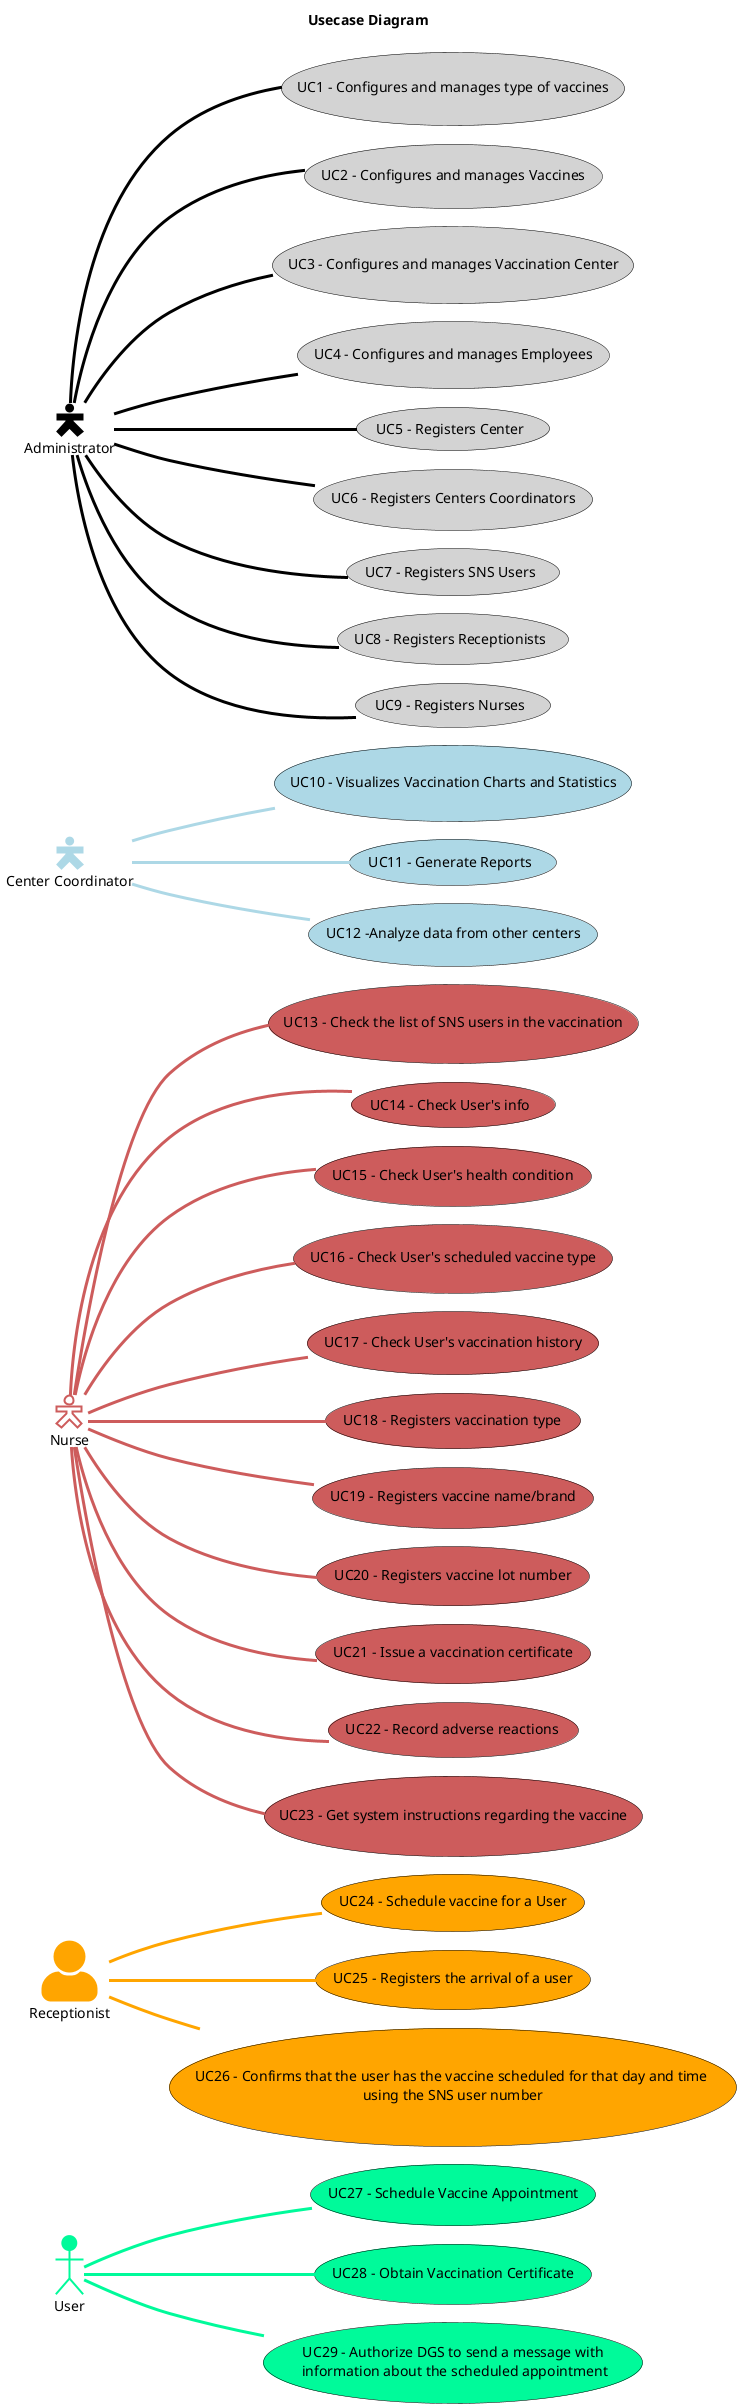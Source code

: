 @startuml
'https://plantuml.com/use-case-diagram
!pragma layout smetana

left to right direction
title Usecase Diagram
skinparam titleBorderRoundCorner 20
skinparam titleBorderThickness 2
skinparam arrowThickness 3

'**********User*************
Usecase UC27 as "UC27 - Schedule Vaccine Appointment" #mediumSpringGreen;line:black
Usecase UC28 as "UC28 - Obtain Vaccination Certificate" #mediumSpringGreen;line:black
Usecase UC29 as "UC29 - Authorize DGS to send a message with\n information about the scheduled appointment" #mediumSpringGreen;line:black

:User: as U #mediumSpringGreen;line:mediumSpringGreen

U -d- UC27 #mediumSpringGreen
U -d- UC28 #mediumSpringGreen
U -d- UC29 #mediumSpringGreen


skinparam actorStyle awesome


'**********Recepcionist*************
Usecase UC24 as "UC24 - Schedule vaccine for a User" #orange;line:black
Usecase UC25 as "UC25 - Registers the arrival of a user" #orange;line:black
Usecase UC26 as "UC26 - Confirms that the user has the vaccine scheduled for that day and time \n using the SNS user number "  #orange;line:black

:Receptionist: as R #orange;line:orange
R -d- UC24 #orange;line:orange
R -d- UC25  #orange;line:orange
R -d- UC26  #orange;line:orange



skinparam actorStyle Hollow
'**********Nurse*************
Usecase UC13 as "UC13 - Check the list of SNS users in the vaccination"  #indianRed;line:black
Usecase UC14 as "UC14 - Check User's info" #indianRed;line:black
Usecase UC15 as "UC15 - Check User's health condition" #indianRed;line:black
Usecase UC16 as "UC16 - Check User's scheduled vaccine type" #indianRed;line:black
Usecase UC17 as "UC17 - Check User's vaccination history" #indianRed;line:black
Usecase UC18 as "UC18 - Registers vaccination type" #indianRed;line:black
Usecase UC19 as "UC19 - Registers vaccine name/brand" #indianRed;line:black
Usecase UC20 as "UC20 - Registers vaccine lot number" #indianRed;line:black
Usecase UC21 as "UC21 - Issue a vaccination certificate" #indianRed;line:black
Usecase UC22 as "UC22 - Record adverse reactions" #indianRed;line:black
Usecase UC23 as "UC23 - Get system instructions regarding the vaccine" #indianRed;line:black

:Nurse: as N #white;line:indianRed
N -d- UC13 #indianRed
N -d- UC14 #indianRed
N -d- UC15 #indianRed
N -d- UC16 #indianRed
N -d- UC17 #indianRed
N -d- UC18 #indianRed
N -d- UC19 #indianRed
N -d- UC20 #indianRed
N -d- UC21 #indianRed
N -d- UC22 #indianRed
N -d- UC23 #indianRed



'**********Center Coordinator*************
Usecase UC10 as "UC10 - Visualizes Vaccination Charts and Statistics" #lightblue;line:black
Usecase UC11 as "UC11 - Generate Reports" #lightblue;line:black
Usecase UC12 as "UC12 -Analyze data from other centers" #lightblue;line:black

:Center Coordinator: as CC #lightblue;line:lightblue;
CC -d- UC10 #lightblue;line:lightblue
CC -d- UC11 #lightblue;line:lightblue
CC -d- UC12 #lightblue;line:lightblue


'**********ADMINISTRATOR*************
Usecase UC1 as "UC1 - Configures and manages type of vaccines"   #lightgrey;line:black
Usecase UC2 as "UC2 - Configures and manages Vaccines"  #lightgrey;line:black
Usecase UC3 as "UC3 - Configures and manages Vaccination Center"   #lightgrey;line:black
Usecase UC4 as "UC4 - Configures and manages Employees"  #lightgrey;line:black
Usecase UC5 as "UC5 - Registers Center" #lightgrey;line:black
Usecase UC6 as "UC6 - Registers Centers Coordinators" #lightgrey;line:black
Usecase UC7 as "UC7 - Registers SNS Users" #lightgrey;line:black
Usecase UC8 as "UC8 - Registers Receptionists" #lightgrey;line:black
Usecase UC9 as "UC9 - Registers Nurses" #lightgrey;line:black


:Administrator: as A #black;line:black
A -d- UC1 #black;line:black
A -d- UC2 #black;line:black
A -d- UC3 #black;line:black
A -d- UC4 #black;line:black
A -d- UC5 #black;line:black
A -d- UC6 #black;line:black
A -d- UC7 #black;line:black
A -d- UC8 #black;line:black
A -d- UC9 #black;line:black


'**********User*************



@enduml